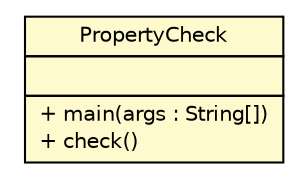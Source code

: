 #!/usr/local/bin/dot
#
# Class diagram 
# Generated by UMLGraph version 5.2 (http://www.umlgraph.org/)
#

digraph G {
	edge [fontname="Helvetica",fontsize=10,labelfontname="Helvetica",labelfontsize=10];
	node [fontname="Helvetica",fontsize=10,shape=plaintext];
	nodesep=0.25;
	ranksep=0.5;
	// dip.misc.PropertyCheck
	c1471 [label=<<table title="dip.misc.PropertyCheck" border="0" cellborder="1" cellspacing="0" cellpadding="2" port="p" bgcolor="lemonChiffon" href="./PropertyCheck.html">
		<tr><td><table border="0" cellspacing="0" cellpadding="1">
<tr><td align="center" balign="center"> PropertyCheck </td></tr>
		</table></td></tr>
		<tr><td><table border="0" cellspacing="0" cellpadding="1">
<tr><td align="left" balign="left">  </td></tr>
		</table></td></tr>
		<tr><td><table border="0" cellspacing="0" cellpadding="1">
<tr><td align="left" balign="left"> + main(args : String[]) </td></tr>
<tr><td align="left" balign="left"> + check() </td></tr>
		</table></td></tr>
		</table>>, fontname="Helvetica", fontcolor="black", fontsize=10.0];
}


